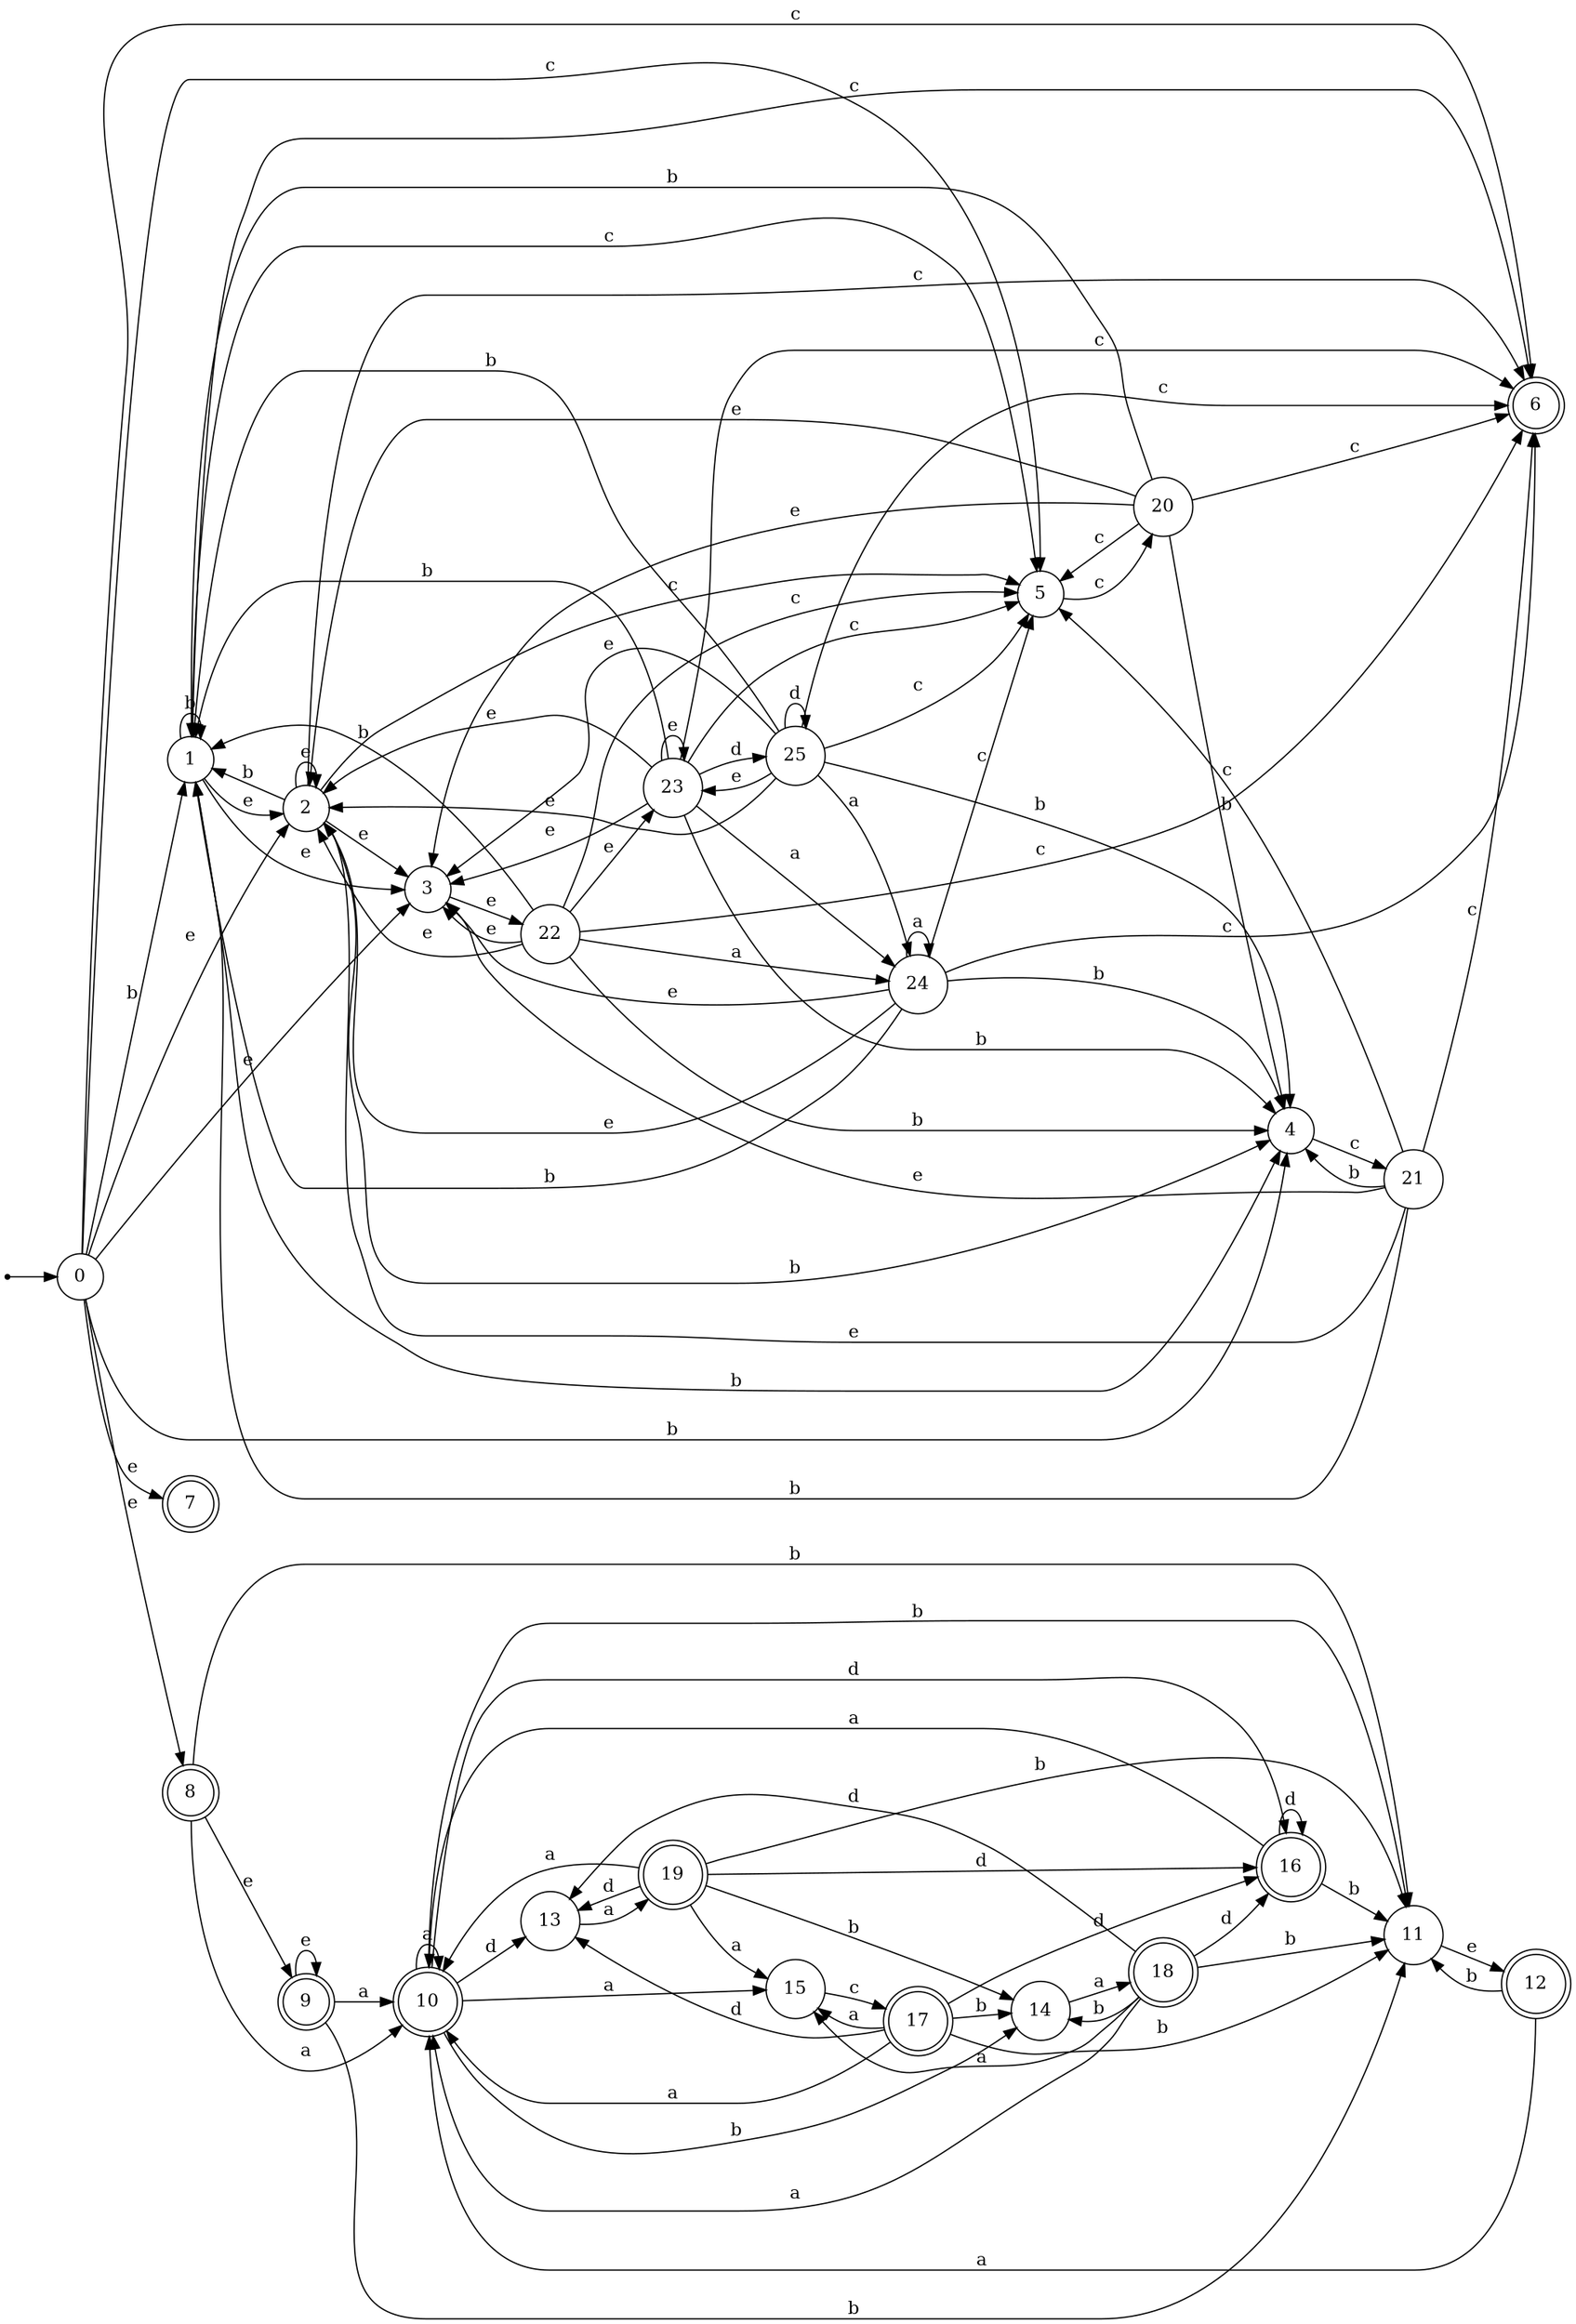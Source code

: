 digraph finite_state_machine {
rankdir=LR;
size="20,20";
node [shape = point]; "dummy0"
node [shape = circle]; "0";
"dummy0" -> "0";
node [shape = circle]; "1";
node [shape = circle]; "2";
node [shape = circle]; "3";
node [shape = circle]; "4";
node [shape = circle]; "5";
node [shape = doublecircle]; "6";node [shape = doublecircle]; "7";node [shape = doublecircle]; "8";node [shape = doublecircle]; "9";node [shape = doublecircle]; "10";node [shape = circle]; "11";
node [shape = doublecircle]; "12";node [shape = circle]; "13";
node [shape = circle]; "14";
node [shape = circle]; "15";
node [shape = doublecircle]; "16";node [shape = doublecircle]; "17";node [shape = doublecircle]; "18";node [shape = doublecircle]; "19";node [shape = circle]; "20";
node [shape = circle]; "21";
node [shape = circle]; "22";
node [shape = circle]; "23";
node [shape = circle]; "24";
node [shape = circle]; "25";
"0" -> "1" [label = "b"];
 "0" -> "4" [label = "b"];
 "0" -> "8" [label = "e"];
 "0" -> "2" [label = "e"];
 "0" -> "3" [label = "e"];
 "0" -> "7" [label = "e"];
 "0" -> "5" [label = "c"];
 "0" -> "6" [label = "c"];
 "8" -> "9" [label = "e"];
 "8" -> "10" [label = "a"];
 "8" -> "11" [label = "b"];
 "11" -> "12" [label = "e"];
 "12" -> "11" [label = "b"];
 "12" -> "10" [label = "a"];
 "10" -> "10" [label = "a"];
 "10" -> "15" [label = "a"];
 "10" -> "16" [label = "d"];
 "10" -> "13" [label = "d"];
 "10" -> "11" [label = "b"];
 "10" -> "14" [label = "b"];
 "16" -> "16" [label = "d"];
 "16" -> "10" [label = "a"];
 "16" -> "11" [label = "b"];
 "15" -> "17" [label = "c"];
 "17" -> "10" [label = "a"];
 "17" -> "15" [label = "a"];
 "17" -> "16" [label = "d"];
 "17" -> "13" [label = "d"];
 "17" -> "11" [label = "b"];
 "17" -> "14" [label = "b"];
 "14" -> "18" [label = "a"];
 "18" -> "11" [label = "b"];
 "18" -> "14" [label = "b"];
 "18" -> "16" [label = "d"];
 "18" -> "13" [label = "d"];
 "18" -> "10" [label = "a"];
 "18" -> "15" [label = "a"];
 "13" -> "19" [label = "a"];
 "19" -> "16" [label = "d"];
 "19" -> "13" [label = "d"];
 "19" -> "11" [label = "b"];
 "19" -> "14" [label = "b"];
 "19" -> "10" [label = "a"];
 "19" -> "15" [label = "a"];
 "9" -> "9" [label = "e"];
 "9" -> "10" [label = "a"];
 "9" -> "11" [label = "b"];
 "5" -> "20" [label = "c"];
 "20" -> "5" [label = "c"];
 "20" -> "6" [label = "c"];
 "20" -> "1" [label = "b"];
 "20" -> "4" [label = "b"];
 "20" -> "2" [label = "e"];
 "20" -> "3" [label = "e"];
 "4" -> "21" [label = "c"];
 "21" -> "1" [label = "b"];
 "21" -> "4" [label = "b"];
 "21" -> "2" [label = "e"];
 "21" -> "3" [label = "e"];
 "21" -> "5" [label = "c"];
 "21" -> "6" [label = "c"];
 "3" -> "22" [label = "e"];
 "22" -> "2" [label = "e"];
 "22" -> "3" [label = "e"];
 "22" -> "23" [label = "e"];
 "22" -> "24" [label = "a"];
 "22" -> "1" [label = "b"];
 "22" -> "4" [label = "b"];
 "22" -> "5" [label = "c"];
 "22" -> "6" [label = "c"];
 "24" -> "24" [label = "a"];
 "24" -> "2" [label = "e"];
 "24" -> "3" [label = "e"];
 "24" -> "1" [label = "b"];
 "24" -> "4" [label = "b"];
 "24" -> "5" [label = "c"];
 "24" -> "6" [label = "c"];
 "23" -> "2" [label = "e"];
 "23" -> "3" [label = "e"];
 "23" -> "23" [label = "e"];
 "23" -> "25" [label = "d"];
 "23" -> "24" [label = "a"];
 "23" -> "1" [label = "b"];
 "23" -> "4" [label = "b"];
 "23" -> "5" [label = "c"];
 "23" -> "6" [label = "c"];
 "25" -> "25" [label = "d"];
 "25" -> "2" [label = "e"];
 "25" -> "3" [label = "e"];
 "25" -> "23" [label = "e"];
 "25" -> "24" [label = "a"];
 "25" -> "1" [label = "b"];
 "25" -> "4" [label = "b"];
 "25" -> "5" [label = "c"];
 "25" -> "6" [label = "c"];
 "2" -> "2" [label = "e"];
 "2" -> "3" [label = "e"];
 "2" -> "1" [label = "b"];
 "2" -> "4" [label = "b"];
 "2" -> "5" [label = "c"];
 "2" -> "6" [label = "c"];
 "1" -> "1" [label = "b"];
 "1" -> "4" [label = "b"];
 "1" -> "2" [label = "e"];
 "1" -> "3" [label = "e"];
 "1" -> "5" [label = "c"];
 "1" -> "6" [label = "c"];
 }
